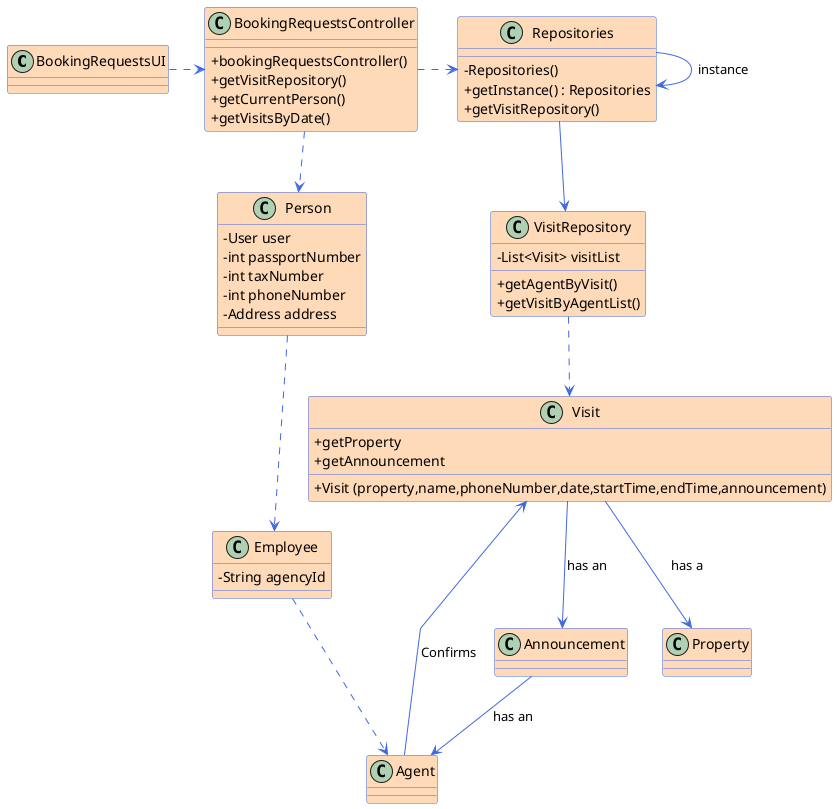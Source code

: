 @startuml
'skinparam monochrome true
skinparam packageStyle rectangle
skinparam shadowing false
skinparam linetype polyline
'skinparam linetype orto

skinparam classAttributeIconSize 0
'---------File styling---------
skinparam class {
    BackgroundColor PeachPuff
    ArrowColor RoyalBlue
    BorderColor RoyalBlue
}
'left to right direction
'User interface'

Class BookingRequestsUI {
}

Class BookingRequestsController {
    +bookingRequestsController()
    +getVisitRepository()
    +getCurrentPerson()
    +getVisitsByDate()
}

Class VisitRepository {
    - List<Visit> visitList
    + getAgentByVisit()
    +getVisitByAgentList()
}

Class Visit {
    + Visit (property,name,phoneNumber,date,startTime,endTime,announcement)
    +getProperty
    +getAnnouncement
}

Class  Announcement {
}

Class Property {
}


Class Person {
    - User user
    - int passportNumber
    - int taxNumber
    - int phoneNumber
    - Address address
}

Class Employee {
    - String agencyId
}

Class Agent {
}


Class Repositories {
    -Repositories()
    +getInstance() : Repositories
    +getVisitRepository()
}

BookingRequestsUI .> BookingRequestsController
BookingRequestsController .> Repositories
Repositories --> Repositories : instance
Repositories -down-> VisitRepository
VisitRepository .down.> Visit
BookingRequestsController .down.> Person
Person .down.> Employee
Employee .down.> Agent
Agent -> Visit : Confirms
Visit -down-> Announcement: has an
Visit --> Property : has a
Announcement --> Agent : has an
@enduml